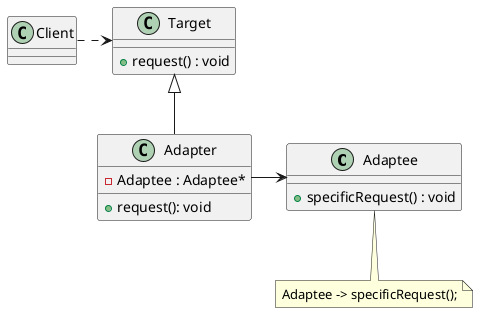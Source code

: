 @startuml

class Adaptee {
    {method} +specificRequest() : void
}

class Target {
    {method} +request() : void
}

class Adapter {
    {field} -Adaptee : Adaptee*
    {method} +request(): void
}

class Client {
}

Adapter -up-|> Target
Adapter -right-> Adaptee
Client .right.> Target

note as n1
    Adaptee -> specificRequest();
end note

Adaptee ..n1

@enduml